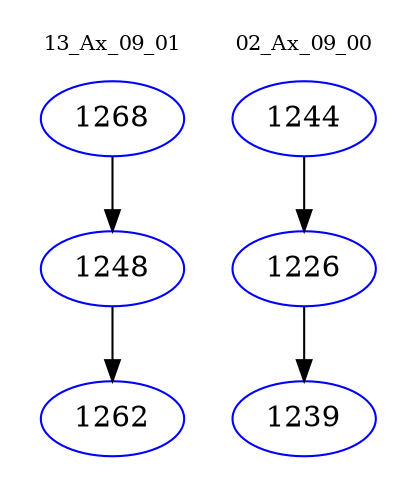 digraph{
subgraph cluster_0 {
color = white
label = "13_Ax_09_01";
fontsize=10;
T0_1268 [label="1268", color="blue"]
T0_1268 -> T0_1248 [color="black"]
T0_1248 [label="1248", color="blue"]
T0_1248 -> T0_1262 [color="black"]
T0_1262 [label="1262", color="blue"]
}
subgraph cluster_1 {
color = white
label = "02_Ax_09_00";
fontsize=10;
T1_1244 [label="1244", color="blue"]
T1_1244 -> T1_1226 [color="black"]
T1_1226 [label="1226", color="blue"]
T1_1226 -> T1_1239 [color="black"]
T1_1239 [label="1239", color="blue"]
}
}
